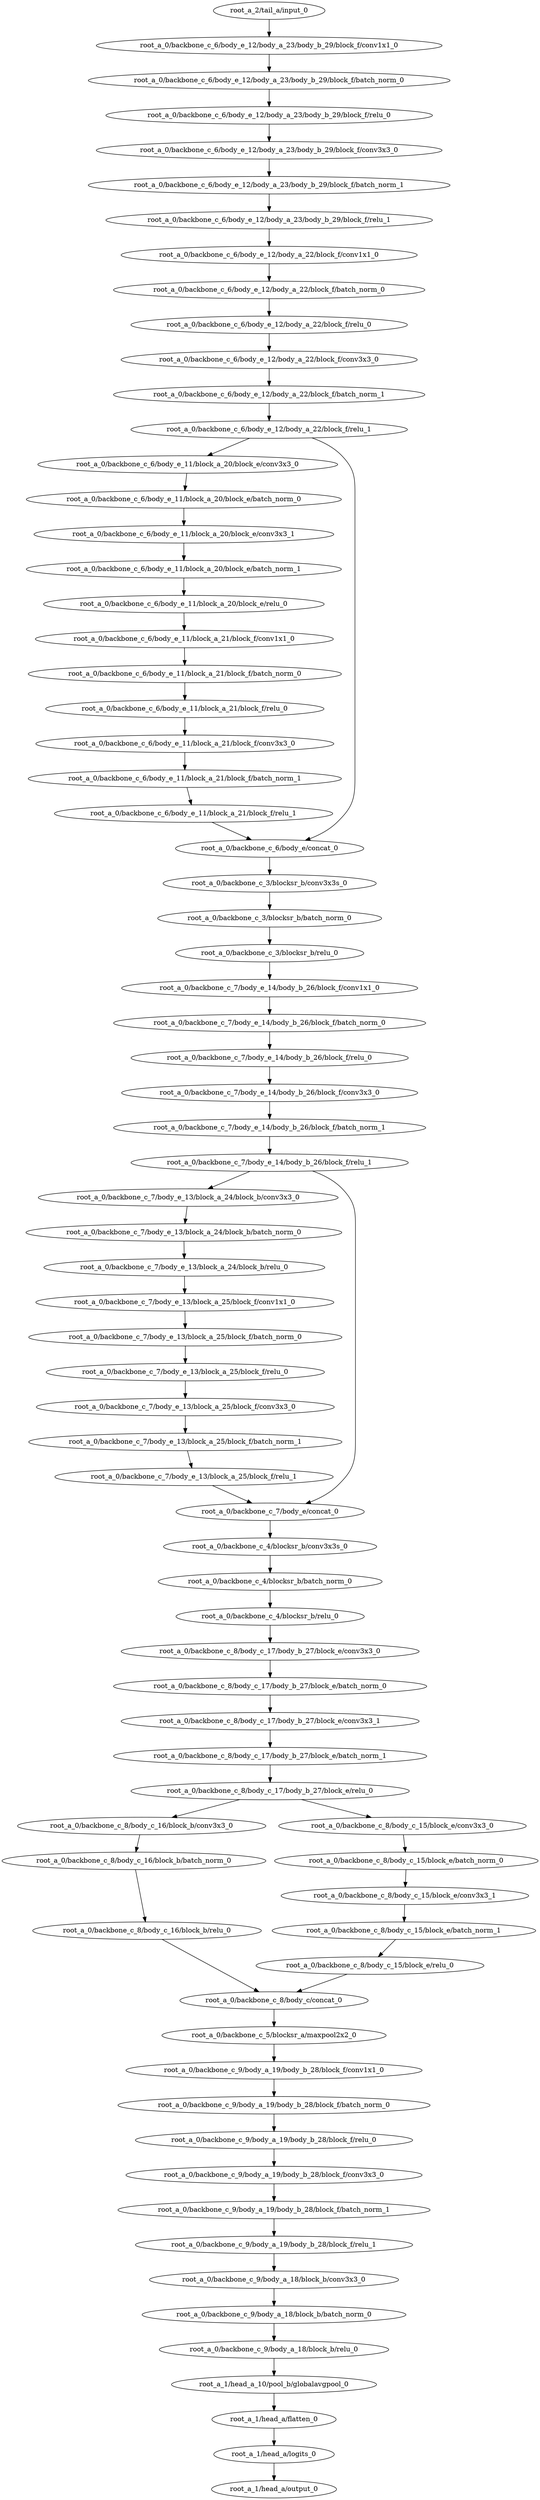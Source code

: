 digraph root_a {
	"root_a_2/tail_a/input_0"
	"root_a_0/backbone_c_6/body_e_12/body_a_23/body_b_29/block_f/conv1x1_0"
	"root_a_0/backbone_c_6/body_e_12/body_a_23/body_b_29/block_f/batch_norm_0"
	"root_a_0/backbone_c_6/body_e_12/body_a_23/body_b_29/block_f/relu_0"
	"root_a_0/backbone_c_6/body_e_12/body_a_23/body_b_29/block_f/conv3x3_0"
	"root_a_0/backbone_c_6/body_e_12/body_a_23/body_b_29/block_f/batch_norm_1"
	"root_a_0/backbone_c_6/body_e_12/body_a_23/body_b_29/block_f/relu_1"
	"root_a_0/backbone_c_6/body_e_12/body_a_22/block_f/conv1x1_0"
	"root_a_0/backbone_c_6/body_e_12/body_a_22/block_f/batch_norm_0"
	"root_a_0/backbone_c_6/body_e_12/body_a_22/block_f/relu_0"
	"root_a_0/backbone_c_6/body_e_12/body_a_22/block_f/conv3x3_0"
	"root_a_0/backbone_c_6/body_e_12/body_a_22/block_f/batch_norm_1"
	"root_a_0/backbone_c_6/body_e_12/body_a_22/block_f/relu_1"
	"root_a_0/backbone_c_6/body_e_11/block_a_20/block_e/conv3x3_0"
	"root_a_0/backbone_c_6/body_e_11/block_a_20/block_e/batch_norm_0"
	"root_a_0/backbone_c_6/body_e_11/block_a_20/block_e/conv3x3_1"
	"root_a_0/backbone_c_6/body_e_11/block_a_20/block_e/batch_norm_1"
	"root_a_0/backbone_c_6/body_e_11/block_a_20/block_e/relu_0"
	"root_a_0/backbone_c_6/body_e_11/block_a_21/block_f/conv1x1_0"
	"root_a_0/backbone_c_6/body_e_11/block_a_21/block_f/batch_norm_0"
	"root_a_0/backbone_c_6/body_e_11/block_a_21/block_f/relu_0"
	"root_a_0/backbone_c_6/body_e_11/block_a_21/block_f/conv3x3_0"
	"root_a_0/backbone_c_6/body_e_11/block_a_21/block_f/batch_norm_1"
	"root_a_0/backbone_c_6/body_e_11/block_a_21/block_f/relu_1"
	"root_a_0/backbone_c_6/body_e/concat_0"
	"root_a_0/backbone_c_3/blocksr_b/conv3x3s_0"
	"root_a_0/backbone_c_3/blocksr_b/batch_norm_0"
	"root_a_0/backbone_c_3/blocksr_b/relu_0"
	"root_a_0/backbone_c_7/body_e_14/body_b_26/block_f/conv1x1_0"
	"root_a_0/backbone_c_7/body_e_14/body_b_26/block_f/batch_norm_0"
	"root_a_0/backbone_c_7/body_e_14/body_b_26/block_f/relu_0"
	"root_a_0/backbone_c_7/body_e_14/body_b_26/block_f/conv3x3_0"
	"root_a_0/backbone_c_7/body_e_14/body_b_26/block_f/batch_norm_1"
	"root_a_0/backbone_c_7/body_e_14/body_b_26/block_f/relu_1"
	"root_a_0/backbone_c_7/body_e_13/block_a_24/block_b/conv3x3_0"
	"root_a_0/backbone_c_7/body_e_13/block_a_24/block_b/batch_norm_0"
	"root_a_0/backbone_c_7/body_e_13/block_a_24/block_b/relu_0"
	"root_a_0/backbone_c_7/body_e_13/block_a_25/block_f/conv1x1_0"
	"root_a_0/backbone_c_7/body_e_13/block_a_25/block_f/batch_norm_0"
	"root_a_0/backbone_c_7/body_e_13/block_a_25/block_f/relu_0"
	"root_a_0/backbone_c_7/body_e_13/block_a_25/block_f/conv3x3_0"
	"root_a_0/backbone_c_7/body_e_13/block_a_25/block_f/batch_norm_1"
	"root_a_0/backbone_c_7/body_e_13/block_a_25/block_f/relu_1"
	"root_a_0/backbone_c_7/body_e/concat_0"
	"root_a_0/backbone_c_4/blocksr_b/conv3x3s_0"
	"root_a_0/backbone_c_4/blocksr_b/batch_norm_0"
	"root_a_0/backbone_c_4/blocksr_b/relu_0"
	"root_a_0/backbone_c_8/body_c_17/body_b_27/block_e/conv3x3_0"
	"root_a_0/backbone_c_8/body_c_17/body_b_27/block_e/batch_norm_0"
	"root_a_0/backbone_c_8/body_c_17/body_b_27/block_e/conv3x3_1"
	"root_a_0/backbone_c_8/body_c_17/body_b_27/block_e/batch_norm_1"
	"root_a_0/backbone_c_8/body_c_17/body_b_27/block_e/relu_0"
	"root_a_0/backbone_c_8/body_c_16/block_b/conv3x3_0"
	"root_a_0/backbone_c_8/body_c_16/block_b/batch_norm_0"
	"root_a_0/backbone_c_8/body_c_16/block_b/relu_0"
	"root_a_0/backbone_c_8/body_c_15/block_e/conv3x3_0"
	"root_a_0/backbone_c_8/body_c_15/block_e/batch_norm_0"
	"root_a_0/backbone_c_8/body_c_15/block_e/conv3x3_1"
	"root_a_0/backbone_c_8/body_c_15/block_e/batch_norm_1"
	"root_a_0/backbone_c_8/body_c_15/block_e/relu_0"
	"root_a_0/backbone_c_8/body_c/concat_0"
	"root_a_0/backbone_c_5/blocksr_a/maxpool2x2_0"
	"root_a_0/backbone_c_9/body_a_19/body_b_28/block_f/conv1x1_0"
	"root_a_0/backbone_c_9/body_a_19/body_b_28/block_f/batch_norm_0"
	"root_a_0/backbone_c_9/body_a_19/body_b_28/block_f/relu_0"
	"root_a_0/backbone_c_9/body_a_19/body_b_28/block_f/conv3x3_0"
	"root_a_0/backbone_c_9/body_a_19/body_b_28/block_f/batch_norm_1"
	"root_a_0/backbone_c_9/body_a_19/body_b_28/block_f/relu_1"
	"root_a_0/backbone_c_9/body_a_18/block_b/conv3x3_0"
	"root_a_0/backbone_c_9/body_a_18/block_b/batch_norm_0"
	"root_a_0/backbone_c_9/body_a_18/block_b/relu_0"
	"root_a_1/head_a_10/pool_b/globalavgpool_0"
	"root_a_1/head_a/flatten_0"
	"root_a_1/head_a/logits_0"
	"root_a_1/head_a/output_0"

	"root_a_2/tail_a/input_0" -> "root_a_0/backbone_c_6/body_e_12/body_a_23/body_b_29/block_f/conv1x1_0"
	"root_a_0/backbone_c_6/body_e_12/body_a_23/body_b_29/block_f/conv1x1_0" -> "root_a_0/backbone_c_6/body_e_12/body_a_23/body_b_29/block_f/batch_norm_0"
	"root_a_0/backbone_c_6/body_e_12/body_a_23/body_b_29/block_f/batch_norm_0" -> "root_a_0/backbone_c_6/body_e_12/body_a_23/body_b_29/block_f/relu_0"
	"root_a_0/backbone_c_6/body_e_12/body_a_23/body_b_29/block_f/relu_0" -> "root_a_0/backbone_c_6/body_e_12/body_a_23/body_b_29/block_f/conv3x3_0"
	"root_a_0/backbone_c_6/body_e_12/body_a_23/body_b_29/block_f/conv3x3_0" -> "root_a_0/backbone_c_6/body_e_12/body_a_23/body_b_29/block_f/batch_norm_1"
	"root_a_0/backbone_c_6/body_e_12/body_a_23/body_b_29/block_f/batch_norm_1" -> "root_a_0/backbone_c_6/body_e_12/body_a_23/body_b_29/block_f/relu_1"
	"root_a_0/backbone_c_6/body_e_12/body_a_23/body_b_29/block_f/relu_1" -> "root_a_0/backbone_c_6/body_e_12/body_a_22/block_f/conv1x1_0"
	"root_a_0/backbone_c_6/body_e_12/body_a_22/block_f/conv1x1_0" -> "root_a_0/backbone_c_6/body_e_12/body_a_22/block_f/batch_norm_0"
	"root_a_0/backbone_c_6/body_e_12/body_a_22/block_f/batch_norm_0" -> "root_a_0/backbone_c_6/body_e_12/body_a_22/block_f/relu_0"
	"root_a_0/backbone_c_6/body_e_12/body_a_22/block_f/relu_0" -> "root_a_0/backbone_c_6/body_e_12/body_a_22/block_f/conv3x3_0"
	"root_a_0/backbone_c_6/body_e_12/body_a_22/block_f/conv3x3_0" -> "root_a_0/backbone_c_6/body_e_12/body_a_22/block_f/batch_norm_1"
	"root_a_0/backbone_c_6/body_e_12/body_a_22/block_f/batch_norm_1" -> "root_a_0/backbone_c_6/body_e_12/body_a_22/block_f/relu_1"
	"root_a_0/backbone_c_6/body_e_12/body_a_22/block_f/relu_1" -> "root_a_0/backbone_c_6/body_e_11/block_a_20/block_e/conv3x3_0"
	"root_a_0/backbone_c_6/body_e_11/block_a_20/block_e/conv3x3_0" -> "root_a_0/backbone_c_6/body_e_11/block_a_20/block_e/batch_norm_0"
	"root_a_0/backbone_c_6/body_e_11/block_a_20/block_e/batch_norm_0" -> "root_a_0/backbone_c_6/body_e_11/block_a_20/block_e/conv3x3_1"
	"root_a_0/backbone_c_6/body_e_11/block_a_20/block_e/conv3x3_1" -> "root_a_0/backbone_c_6/body_e_11/block_a_20/block_e/batch_norm_1"
	"root_a_0/backbone_c_6/body_e_11/block_a_20/block_e/batch_norm_1" -> "root_a_0/backbone_c_6/body_e_11/block_a_20/block_e/relu_0"
	"root_a_0/backbone_c_6/body_e_11/block_a_20/block_e/relu_0" -> "root_a_0/backbone_c_6/body_e_11/block_a_21/block_f/conv1x1_0"
	"root_a_0/backbone_c_6/body_e_11/block_a_21/block_f/conv1x1_0" -> "root_a_0/backbone_c_6/body_e_11/block_a_21/block_f/batch_norm_0"
	"root_a_0/backbone_c_6/body_e_11/block_a_21/block_f/batch_norm_0" -> "root_a_0/backbone_c_6/body_e_11/block_a_21/block_f/relu_0"
	"root_a_0/backbone_c_6/body_e_11/block_a_21/block_f/relu_0" -> "root_a_0/backbone_c_6/body_e_11/block_a_21/block_f/conv3x3_0"
	"root_a_0/backbone_c_6/body_e_11/block_a_21/block_f/conv3x3_0" -> "root_a_0/backbone_c_6/body_e_11/block_a_21/block_f/batch_norm_1"
	"root_a_0/backbone_c_6/body_e_11/block_a_21/block_f/batch_norm_1" -> "root_a_0/backbone_c_6/body_e_11/block_a_21/block_f/relu_1"
	"root_a_0/backbone_c_6/body_e_11/block_a_21/block_f/relu_1" -> "root_a_0/backbone_c_6/body_e/concat_0"
	"root_a_0/backbone_c_6/body_e_12/body_a_22/block_f/relu_1" -> "root_a_0/backbone_c_6/body_e/concat_0"
	"root_a_0/backbone_c_6/body_e/concat_0" -> "root_a_0/backbone_c_3/blocksr_b/conv3x3s_0"
	"root_a_0/backbone_c_3/blocksr_b/conv3x3s_0" -> "root_a_0/backbone_c_3/blocksr_b/batch_norm_0"
	"root_a_0/backbone_c_3/blocksr_b/batch_norm_0" -> "root_a_0/backbone_c_3/blocksr_b/relu_0"
	"root_a_0/backbone_c_3/blocksr_b/relu_0" -> "root_a_0/backbone_c_7/body_e_14/body_b_26/block_f/conv1x1_0"
	"root_a_0/backbone_c_7/body_e_14/body_b_26/block_f/conv1x1_0" -> "root_a_0/backbone_c_7/body_e_14/body_b_26/block_f/batch_norm_0"
	"root_a_0/backbone_c_7/body_e_14/body_b_26/block_f/batch_norm_0" -> "root_a_0/backbone_c_7/body_e_14/body_b_26/block_f/relu_0"
	"root_a_0/backbone_c_7/body_e_14/body_b_26/block_f/relu_0" -> "root_a_0/backbone_c_7/body_e_14/body_b_26/block_f/conv3x3_0"
	"root_a_0/backbone_c_7/body_e_14/body_b_26/block_f/conv3x3_0" -> "root_a_0/backbone_c_7/body_e_14/body_b_26/block_f/batch_norm_1"
	"root_a_0/backbone_c_7/body_e_14/body_b_26/block_f/batch_norm_1" -> "root_a_0/backbone_c_7/body_e_14/body_b_26/block_f/relu_1"
	"root_a_0/backbone_c_7/body_e_14/body_b_26/block_f/relu_1" -> "root_a_0/backbone_c_7/body_e_13/block_a_24/block_b/conv3x3_0"
	"root_a_0/backbone_c_7/body_e_13/block_a_24/block_b/conv3x3_0" -> "root_a_0/backbone_c_7/body_e_13/block_a_24/block_b/batch_norm_0"
	"root_a_0/backbone_c_7/body_e_13/block_a_24/block_b/batch_norm_0" -> "root_a_0/backbone_c_7/body_e_13/block_a_24/block_b/relu_0"
	"root_a_0/backbone_c_7/body_e_13/block_a_24/block_b/relu_0" -> "root_a_0/backbone_c_7/body_e_13/block_a_25/block_f/conv1x1_0"
	"root_a_0/backbone_c_7/body_e_13/block_a_25/block_f/conv1x1_0" -> "root_a_0/backbone_c_7/body_e_13/block_a_25/block_f/batch_norm_0"
	"root_a_0/backbone_c_7/body_e_13/block_a_25/block_f/batch_norm_0" -> "root_a_0/backbone_c_7/body_e_13/block_a_25/block_f/relu_0"
	"root_a_0/backbone_c_7/body_e_13/block_a_25/block_f/relu_0" -> "root_a_0/backbone_c_7/body_e_13/block_a_25/block_f/conv3x3_0"
	"root_a_0/backbone_c_7/body_e_13/block_a_25/block_f/conv3x3_0" -> "root_a_0/backbone_c_7/body_e_13/block_a_25/block_f/batch_norm_1"
	"root_a_0/backbone_c_7/body_e_13/block_a_25/block_f/batch_norm_1" -> "root_a_0/backbone_c_7/body_e_13/block_a_25/block_f/relu_1"
	"root_a_0/backbone_c_7/body_e_13/block_a_25/block_f/relu_1" -> "root_a_0/backbone_c_7/body_e/concat_0"
	"root_a_0/backbone_c_7/body_e_14/body_b_26/block_f/relu_1" -> "root_a_0/backbone_c_7/body_e/concat_0"
	"root_a_0/backbone_c_7/body_e/concat_0" -> "root_a_0/backbone_c_4/blocksr_b/conv3x3s_0"
	"root_a_0/backbone_c_4/blocksr_b/conv3x3s_0" -> "root_a_0/backbone_c_4/blocksr_b/batch_norm_0"
	"root_a_0/backbone_c_4/blocksr_b/batch_norm_0" -> "root_a_0/backbone_c_4/blocksr_b/relu_0"
	"root_a_0/backbone_c_4/blocksr_b/relu_0" -> "root_a_0/backbone_c_8/body_c_17/body_b_27/block_e/conv3x3_0"
	"root_a_0/backbone_c_8/body_c_17/body_b_27/block_e/conv3x3_0" -> "root_a_0/backbone_c_8/body_c_17/body_b_27/block_e/batch_norm_0"
	"root_a_0/backbone_c_8/body_c_17/body_b_27/block_e/batch_norm_0" -> "root_a_0/backbone_c_8/body_c_17/body_b_27/block_e/conv3x3_1"
	"root_a_0/backbone_c_8/body_c_17/body_b_27/block_e/conv3x3_1" -> "root_a_0/backbone_c_8/body_c_17/body_b_27/block_e/batch_norm_1"
	"root_a_0/backbone_c_8/body_c_17/body_b_27/block_e/batch_norm_1" -> "root_a_0/backbone_c_8/body_c_17/body_b_27/block_e/relu_0"
	"root_a_0/backbone_c_8/body_c_17/body_b_27/block_e/relu_0" -> "root_a_0/backbone_c_8/body_c_16/block_b/conv3x3_0"
	"root_a_0/backbone_c_8/body_c_16/block_b/conv3x3_0" -> "root_a_0/backbone_c_8/body_c_16/block_b/batch_norm_0"
	"root_a_0/backbone_c_8/body_c_16/block_b/batch_norm_0" -> "root_a_0/backbone_c_8/body_c_16/block_b/relu_0"
	"root_a_0/backbone_c_8/body_c_17/body_b_27/block_e/relu_0" -> "root_a_0/backbone_c_8/body_c_15/block_e/conv3x3_0"
	"root_a_0/backbone_c_8/body_c_15/block_e/conv3x3_0" -> "root_a_0/backbone_c_8/body_c_15/block_e/batch_norm_0"
	"root_a_0/backbone_c_8/body_c_15/block_e/batch_norm_0" -> "root_a_0/backbone_c_8/body_c_15/block_e/conv3x3_1"
	"root_a_0/backbone_c_8/body_c_15/block_e/conv3x3_1" -> "root_a_0/backbone_c_8/body_c_15/block_e/batch_norm_1"
	"root_a_0/backbone_c_8/body_c_15/block_e/batch_norm_1" -> "root_a_0/backbone_c_8/body_c_15/block_e/relu_0"
	"root_a_0/backbone_c_8/body_c_16/block_b/relu_0" -> "root_a_0/backbone_c_8/body_c/concat_0"
	"root_a_0/backbone_c_8/body_c_15/block_e/relu_0" -> "root_a_0/backbone_c_8/body_c/concat_0"
	"root_a_0/backbone_c_8/body_c/concat_0" -> "root_a_0/backbone_c_5/blocksr_a/maxpool2x2_0"
	"root_a_0/backbone_c_5/blocksr_a/maxpool2x2_0" -> "root_a_0/backbone_c_9/body_a_19/body_b_28/block_f/conv1x1_0"
	"root_a_0/backbone_c_9/body_a_19/body_b_28/block_f/conv1x1_0" -> "root_a_0/backbone_c_9/body_a_19/body_b_28/block_f/batch_norm_0"
	"root_a_0/backbone_c_9/body_a_19/body_b_28/block_f/batch_norm_0" -> "root_a_0/backbone_c_9/body_a_19/body_b_28/block_f/relu_0"
	"root_a_0/backbone_c_9/body_a_19/body_b_28/block_f/relu_0" -> "root_a_0/backbone_c_9/body_a_19/body_b_28/block_f/conv3x3_0"
	"root_a_0/backbone_c_9/body_a_19/body_b_28/block_f/conv3x3_0" -> "root_a_0/backbone_c_9/body_a_19/body_b_28/block_f/batch_norm_1"
	"root_a_0/backbone_c_9/body_a_19/body_b_28/block_f/batch_norm_1" -> "root_a_0/backbone_c_9/body_a_19/body_b_28/block_f/relu_1"
	"root_a_0/backbone_c_9/body_a_19/body_b_28/block_f/relu_1" -> "root_a_0/backbone_c_9/body_a_18/block_b/conv3x3_0"
	"root_a_0/backbone_c_9/body_a_18/block_b/conv3x3_0" -> "root_a_0/backbone_c_9/body_a_18/block_b/batch_norm_0"
	"root_a_0/backbone_c_9/body_a_18/block_b/batch_norm_0" -> "root_a_0/backbone_c_9/body_a_18/block_b/relu_0"
	"root_a_0/backbone_c_9/body_a_18/block_b/relu_0" -> "root_a_1/head_a_10/pool_b/globalavgpool_0"
	"root_a_1/head_a_10/pool_b/globalavgpool_0" -> "root_a_1/head_a/flatten_0"
	"root_a_1/head_a/flatten_0" -> "root_a_1/head_a/logits_0"
	"root_a_1/head_a/logits_0" -> "root_a_1/head_a/output_0"

}